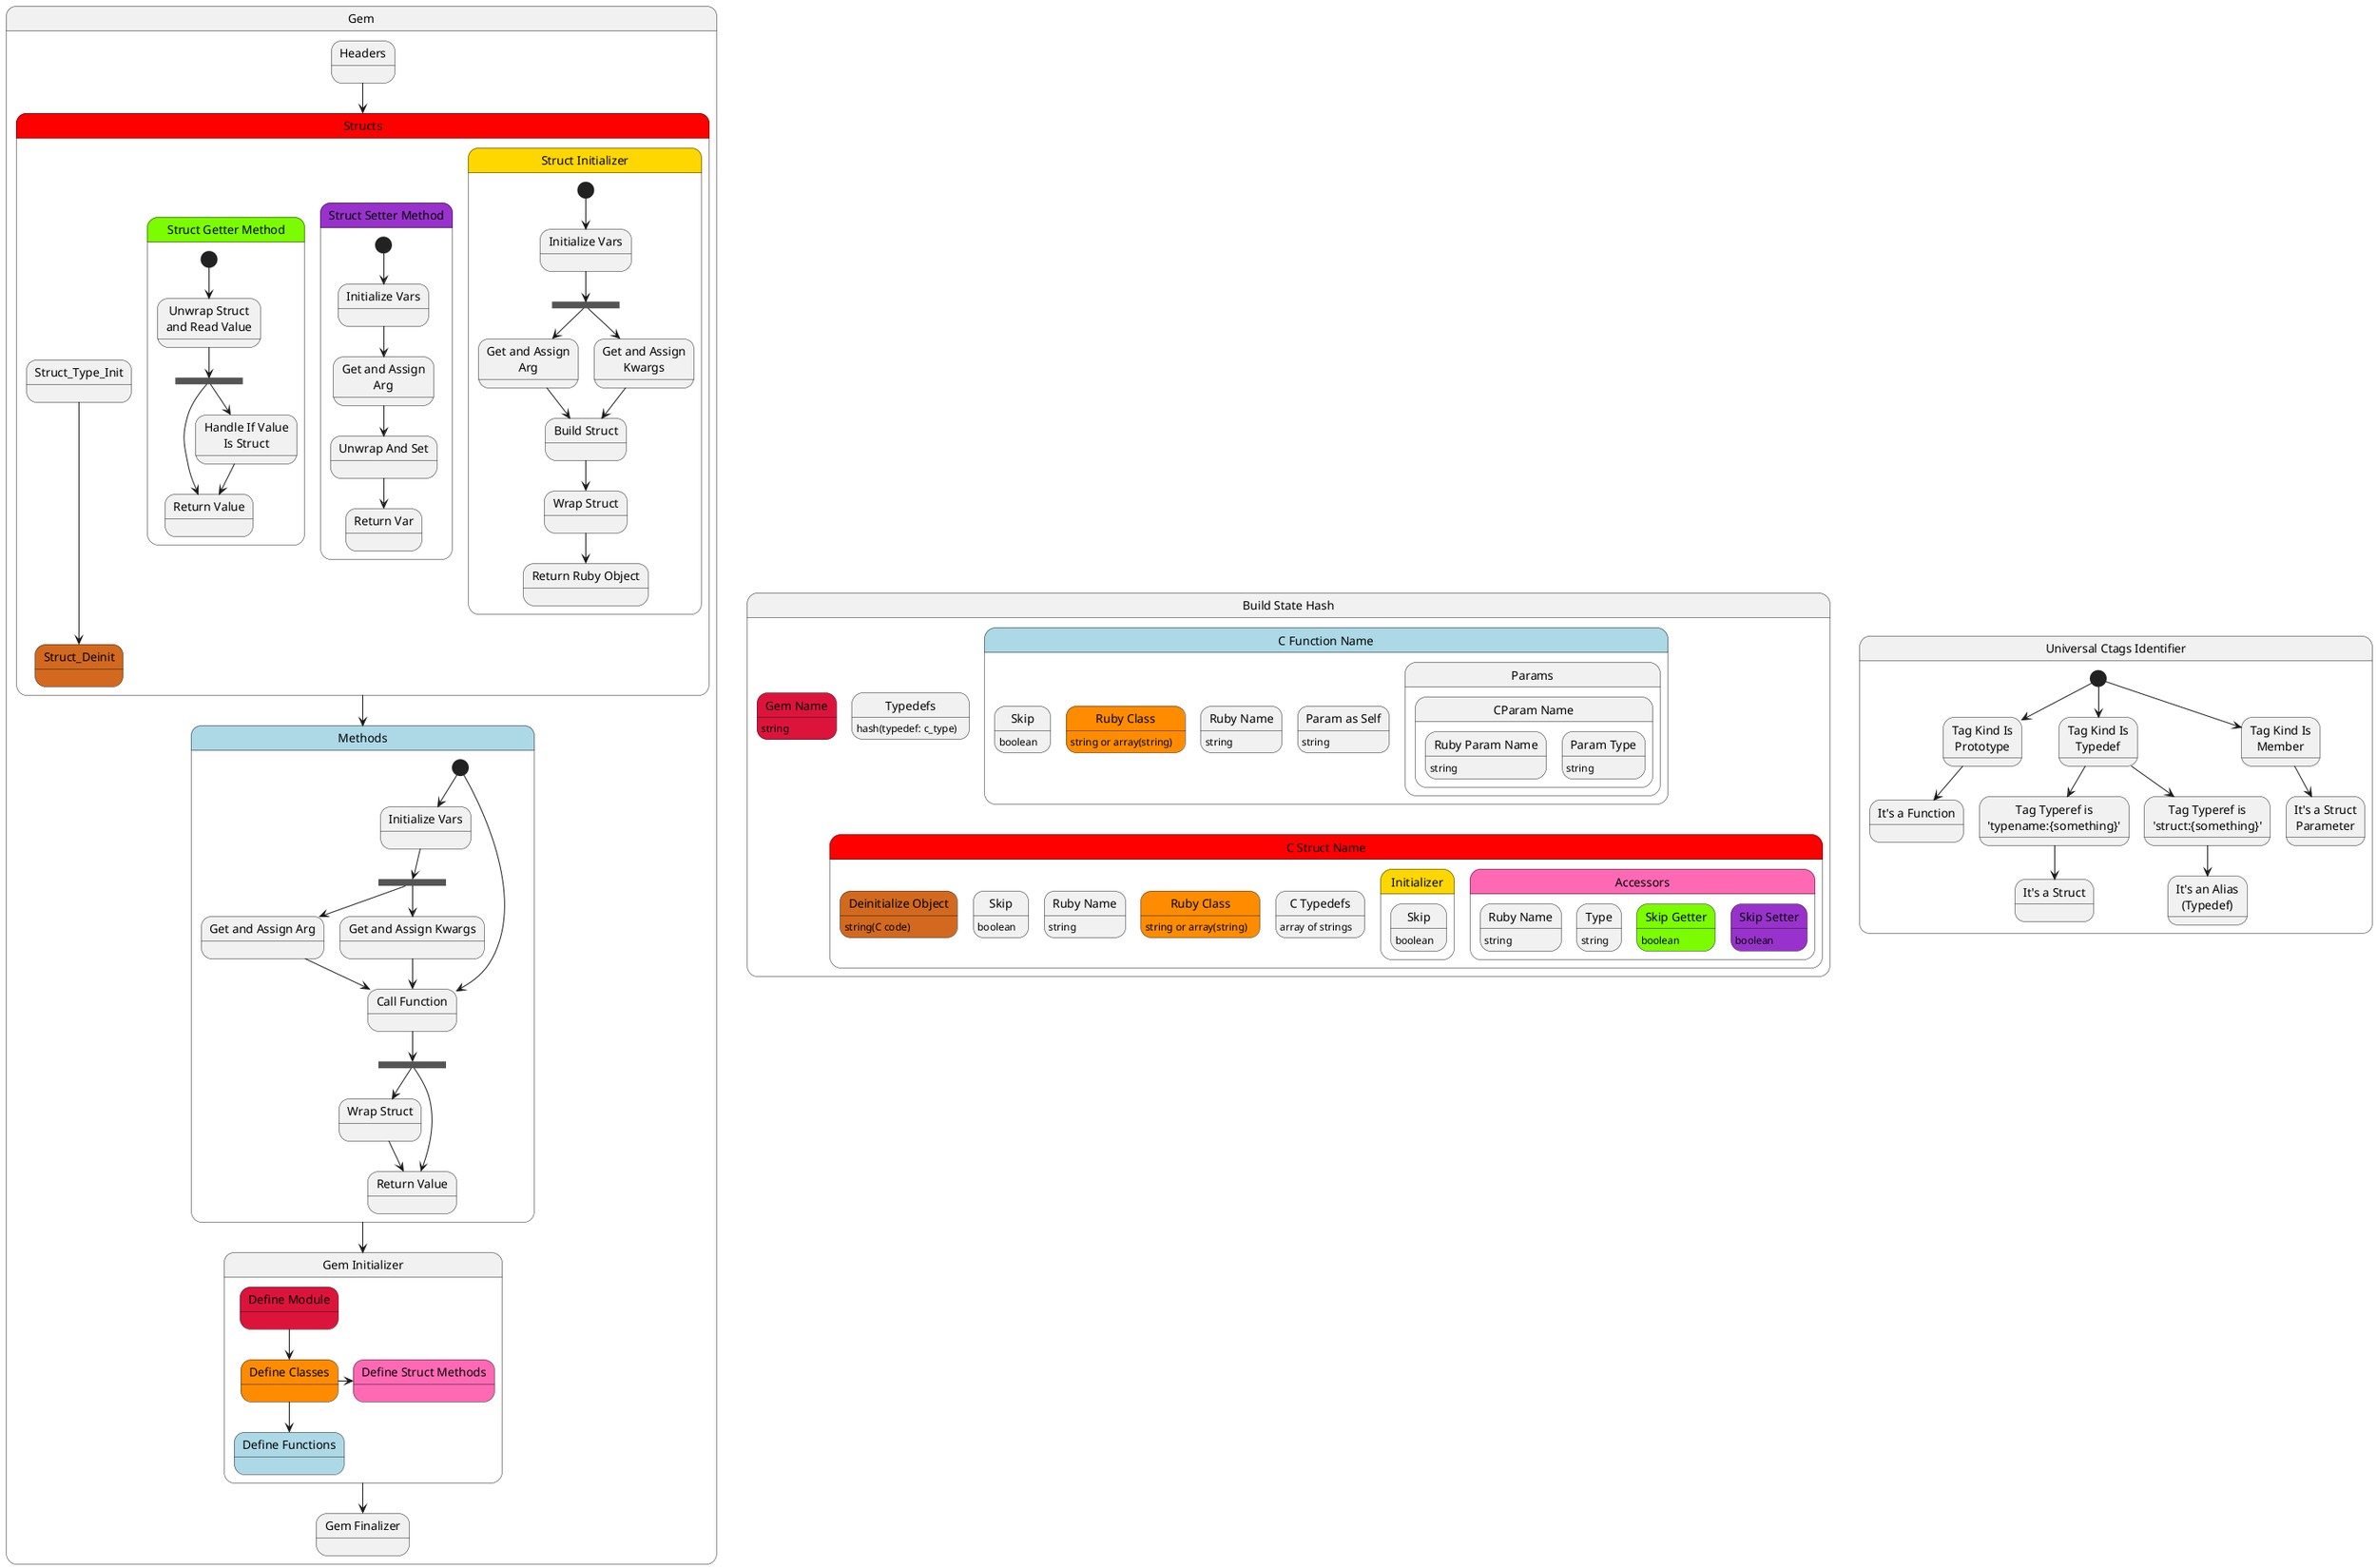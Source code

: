 @startuml

state Gem {
	state Headers
	state Structs #red {
		state Struct_Type_Init
		state Struct_Deinit #chocolate
		state "Struct Getter Method" as Struct_Getter #lawngreen {
			state fork_is_struct_getter <<fork>>
			state "Unwrap Struct\nand Read Value" as Unwrap_Struct_Getter
			state "Return Value" as Return_Struct_Getter
			state "Handle If Value\nIs Struct" as Handle_Struct_Value_Getter

			[*] -d-> Unwrap_Struct_Getter
			Unwrap_Struct_Getter -d-> fork_is_struct_getter
			fork_is_struct_getter -d-> Return_Struct_Getter
			fork_is_struct_getter -d-> Handle_Struct_Value_Getter
			Handle_Struct_Value_Getter -d-> Return_Struct_Getter
		}
		state "Struct Setter Method" as Struct_Setter #darkorchid {
			state "Initialize Vars" as Initialize_Vars_Setter
			state "Get and Assign\nArg" as Get_Arg_Setter
			state "Unwrap And Set" as Unwrap_Struct_Setter
			state "Return Var" as Return_Setter

			[*] -d-> Initialize_Vars_Setter
			Initialize_Vars_Setter -d-> Get_Arg_Setter
			Get_Arg_Setter -d-> Unwrap_Struct_Setter
			Unwrap_Struct_Setter -d-> Return_Setter
		}
		state Struct_Initializer as "Struct Initializer" #gold {
			state "Initialize Vars" as Initialize_Vars_Struct_Init
			state fork_kw_args_struct_init <<fork>>
			state "Get and Assign\nArg" as Get_Arg_Struct_Init
			state "Get and Assign\nKwargs" as Get_Kwargs_Struct_Init
			state "Build Struct" as Build_Struct_Struct_Init
			state "Wrap Struct" as Wrap_Struct_Struct_Init
			state "Return Ruby Object" as Return_Struct_Init

			[*] -d-> Initialize_Vars_Struct_Init

			Initialize_Vars_Struct_Init -d-> fork_kw_args_struct_init

			fork_kw_args_struct_init -d-> Get_Arg_Struct_Init

			fork_kw_args_struct_init -d-> Get_Kwargs_Struct_Init

			Get_Arg_Struct_Init -d-> Build_Struct_Struct_Init
			Get_Kwargs_Struct_Init -d-> Build_Struct_Struct_Init

			Build_Struct_Struct_Init -d-> Wrap_Struct_Struct_Init

			Wrap_Struct_Struct_Init -d-> Return_Struct_Init
		}

		Struct_Type_Init --> Struct_Deinit

	}
	state Methods #lightblue {
		state "Initialize Vars" as Initialize_Vars_C_Function
		state fork_kw_args_c_function <<fork>>
		state "Get and Assign Arg" as Get_Arg_C_Function
		state "Get and Assign Kwargs" as Get_Kwargs_C_Function
		state "Call Function" as Call_C_Function
		state fork_wrap_struct_c_function <<fork>>
		state "Wrap Struct" as Wrap_Struct_C_Function
		state "Return Value" as Return_C_Function

		[*] -d-> Initialize_Vars_C_Function
		[*] -d-> Call_C_Function

		Initialize_Vars_C_Function -d-> fork_kw_args_c_function

		fork_kw_args_c_function -d-> Get_Arg_C_Function

		fork_kw_args_c_function -d-> Get_Kwargs_C_Function

		Get_Arg_C_Function -d-> Call_C_Function
		Get_Kwargs_C_Function -d-> Call_C_Function

		Call_C_Function -d-> fork_wrap_struct_c_function
		fork_wrap_struct_c_function -d-> Wrap_Struct_C_Function

		fork_wrap_struct_c_function -d-> Return_C_Function
		Wrap_Struct_C_Function -d-> Return_C_Function
	}
	state Gem_Initializer as "Gem Initializer" {
		state Define_Module as "Define Module" #crimson
		state Define_Struct_Classes as "Define Classes" #darkorange
		state Define_Struct_Methods as "Define Struct Methods" #hotpink
		state Define_Functions as "Define Functions" #lightblue
	}
	state Gem_Finalizer as "Gem Finalizer"


	Headers -d-> Structs
	Structs -d-> Methods
	Methods -d-> Gem_Initializer
	Gem_Initializer -d-> Gem_Finalizer

	Define_Module -d-> Define_Struct_Classes
	Define_Struct_Classes -r-> Define_Struct_Methods
	Define_Struct_Classes -d-> Define_Functions
}

state Build_State as "Build State Hash" {
	state BS_C_Gemname as "Gem Name" #crimson : string
	state BS_C_Typedef as "Typedefs" : hash(typedef: c_type)
	state BS_C_Function_Name as "C Function Name" #lightblue {
		state BS_Cfun_Skip as "Skip" : boolean
		state BS_Cfun_RClass as "Ruby Class" #darkorange : string or array(string)
		state BS_Cfun_Name as "Ruby Name" : string
		state BS_Cfun_Selfparam as "Param as Self" : string
		state BS_Cfun_Params as "Params" {
			state BS_Cfun_CParamName as "CParam Name" {
				state BS_Cfun_RubyParamName as "Ruby Param Name" : string
				state BS_Cfun_ParamType as "Param Type" : string
			}
		}
	}
	state BS_C_Struct_Name as "C Struct Name" #red {
		state BS_C_Deinit as "Deinitialize Object" #chocolate : string(C code)
		state BS_Cstc_Skip as "Skip" : boolean
		state BS_Cstc_Name as "Ruby Name" : string
		state BS_Cstc_RClass as "Ruby Class" #darkorange : string or array(string)
		state BS_Cstc_Typedef as "C Typedefs" : array of strings
		state BS_Cstc_Init as "Initializer" #gold {
			state BS_Cstc_I_skip as "Skip" : boolean
		}
		state BS_Cstc_Accessors as "Accessors" #hotpink {
			state BS_Cstc_G_Name as "Ruby Name" : string
			state BS_Cstc_G_Type as "Type" : string
			state BS_Cstc_G_Skip as "Skip Getter" #lawngreen : boolean
			state BS_Cstc_S_Skip as "Skip Setter" #darkorchid : boolean
		}
	}

	BS_C_Function_Name -d[hidden]-> BS_C_Struct_Name
}

state UCTags as "Universal Ctags Identifier" {
	state UCT_KindIsProto as "Tag Kind Is\nPrototype"
	state UCT_KindIsTypedef as "Tag Kind Is\nTypedef"
	state UCT_KindIsMember as "Tag Kind Is\nMember"

	state UCT_TyperefIsTypename as "Tag Typeref is\n'typename:{something}'"
	state UCT_TyperefIsStruct as "Tag Typeref is\n'struct:{something}'"

	state UCT_IsFunction as "It's a Function"
	state UCT_IsStructParam as "It's a Struct\nParameter"
	state UCT_IsTypedef as "It's an Alias\n(Typedef)"
	state UCT_IsStruct as "It's a Struct"

	[*] -d-> UCT_KindIsProto
	[*] -d-> UCT_KindIsTypedef
	[*] -d-> UCT_KindIsMember

	UCT_KindIsProto -d-> UCT_IsFunction
	UCT_KindIsMember -d-> UCT_IsStructParam

	UCT_KindIsTypedef -d-> UCT_TyperefIsTypename
	UCT_KindIsTypedef -d-> UCT_TyperefIsStruct
	UCT_TyperefIsTypename -d-> UCT_IsStruct
	UCT_TyperefIsStruct -d-> UCT_IsTypedef

}





@enduml
